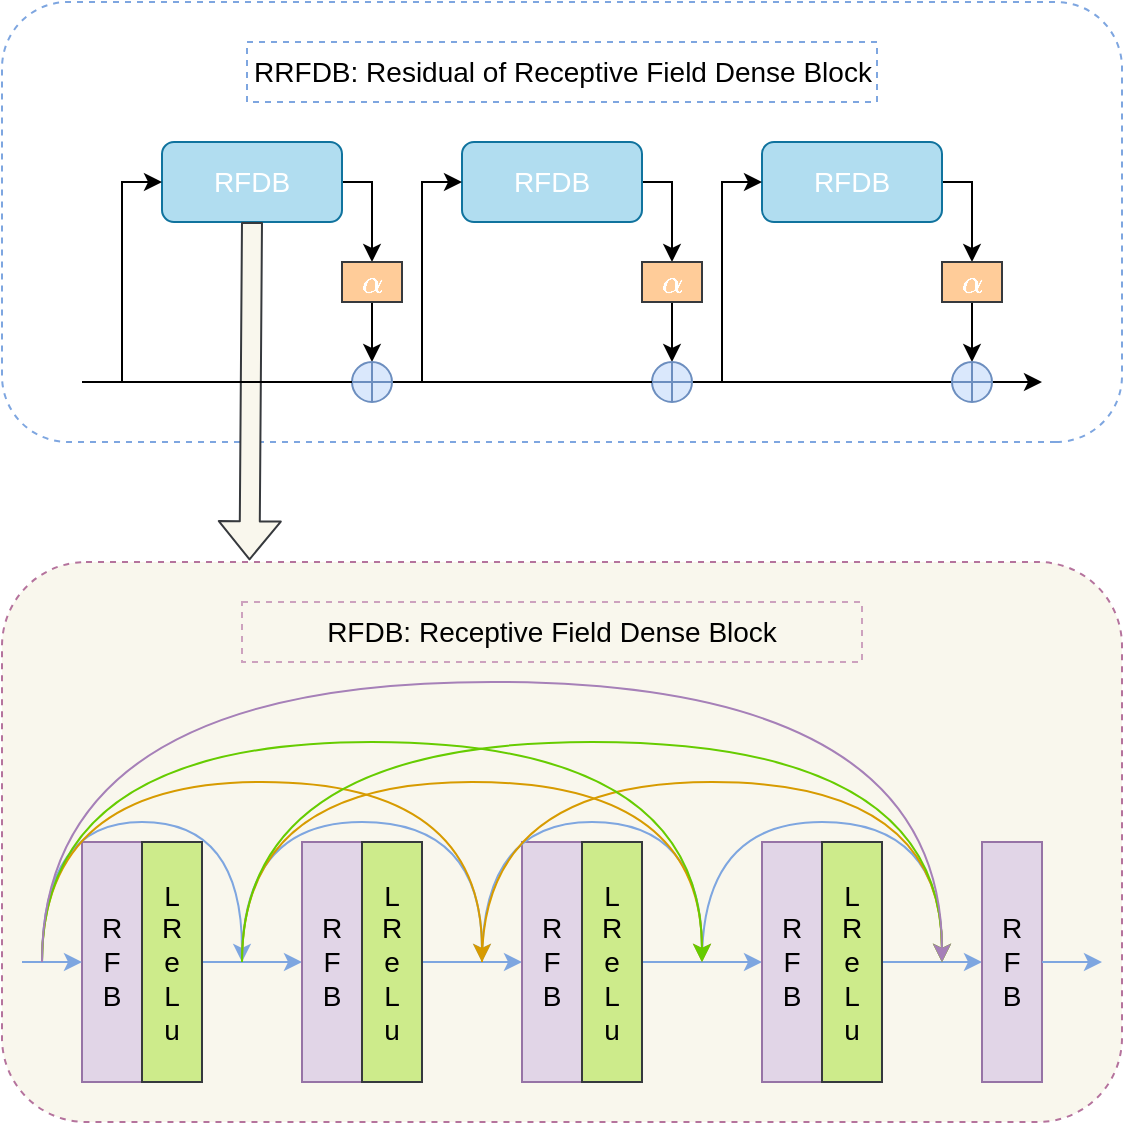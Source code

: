 <mxfile version="20.3.2" type="github">
  <diagram id="fFO03emj91WZiigiMA-z" name="第 1 页">
    <mxGraphModel dx="859" dy="468" grid="1" gridSize="10" guides="1" tooltips="1" connect="1" arrows="1" fold="1" page="1" pageScale="1" pageWidth="827" pageHeight="1169" math="1" shadow="0">
      <root>
        <mxCell id="0" />
        <mxCell id="1" parent="0" />
        <mxCell id="MKG76FOPYPv3-6Rtzddx-63" value="" style="rounded=1;whiteSpace=wrap;html=1;dashed=1;labelBackgroundColor=none;fontSize=14;fillColor=#F9F7ED;strokeColor=#B5739D;" parent="1" vertex="1">
          <mxGeometry x="40" y="340" width="560" height="280" as="geometry" />
        </mxCell>
        <mxCell id="MKG76FOPYPv3-6Rtzddx-26" value="" style="rounded=1;whiteSpace=wrap;html=1;dashed=1;flipH=1;flipV=1;labelBackgroundColor=none;strokeColor=#7EA6E0;" parent="1" vertex="1">
          <mxGeometry x="40" y="60" width="560" height="220" as="geometry" />
        </mxCell>
        <mxCell id="MKG76FOPYPv3-6Rtzddx-1" value="" style="endArrow=classic;html=1;rounded=0;startArrow=none;" parent="1" edge="1" source="m2Qj1bnmWQMWhRdCsjN2-5">
          <mxGeometry width="50" height="50" relative="1" as="geometry">
            <mxPoint x="80" y="250" as="sourcePoint" />
            <mxPoint x="560" y="250" as="targetPoint" />
          </mxGeometry>
        </mxCell>
        <mxCell id="MKG76FOPYPv3-6Rtzddx-13" style="edgeStyle=orthogonalEdgeStyle;rounded=0;orthogonalLoop=1;jettySize=auto;html=1;exitX=1;exitY=0.5;exitDx=0;exitDy=0;" parent="1" source="MKG76FOPYPv3-6Rtzddx-2" target="MKG76FOPYPv3-6Rtzddx-11" edge="1">
          <mxGeometry relative="1" as="geometry">
            <Array as="points">
              <mxPoint x="225" y="150" />
            </Array>
          </mxGeometry>
        </mxCell>
        <mxCell id="MKG76FOPYPv3-6Rtzddx-2" value="&lt;font color=&quot;#ffffff&quot; style=&quot;font-size: 14px;&quot;&gt;RFDB&lt;/font&gt;" style="rounded=1;whiteSpace=wrap;html=1;fillColor=#b1ddf0;strokeColor=#10739e;fontSize=14;" parent="1" vertex="1">
          <mxGeometry x="120" y="130" width="90" height="40" as="geometry" />
        </mxCell>
        <mxCell id="MKG76FOPYPv3-6Rtzddx-17" style="edgeStyle=orthogonalEdgeStyle;rounded=0;orthogonalLoop=1;jettySize=auto;html=1;entryX=0.5;entryY=0;entryDx=0;entryDy=0;" parent="1" source="MKG76FOPYPv3-6Rtzddx-3" target="MKG76FOPYPv3-6Rtzddx-16" edge="1">
          <mxGeometry relative="1" as="geometry">
            <Array as="points">
              <mxPoint x="375" y="150" />
            </Array>
          </mxGeometry>
        </mxCell>
        <mxCell id="MKG76FOPYPv3-6Rtzddx-3" value="&lt;font color=&quot;#ffffff&quot; style=&quot;font-size: 14px;&quot;&gt;RFDB&lt;/font&gt;" style="rounded=1;whiteSpace=wrap;html=1;fillColor=#b1ddf0;strokeColor=#10739e;fontSize=14;" parent="1" vertex="1">
          <mxGeometry x="270" y="130" width="90" height="40" as="geometry" />
        </mxCell>
        <mxCell id="MKG76FOPYPv3-6Rtzddx-19" style="edgeStyle=orthogonalEdgeStyle;rounded=0;orthogonalLoop=1;jettySize=auto;html=1;entryX=0.5;entryY=0;entryDx=0;entryDy=0;exitX=1;exitY=0.5;exitDx=0;exitDy=0;" parent="1" source="MKG76FOPYPv3-6Rtzddx-5" target="MKG76FOPYPv3-6Rtzddx-15" edge="1">
          <mxGeometry relative="1" as="geometry">
            <Array as="points">
              <mxPoint x="525" y="150" />
            </Array>
          </mxGeometry>
        </mxCell>
        <mxCell id="MKG76FOPYPv3-6Rtzddx-5" value="&lt;font color=&quot;#ffffff&quot; style=&quot;font-size: 14px;&quot;&gt;RFDB&lt;/font&gt;" style="rounded=1;whiteSpace=wrap;html=1;fillColor=#b1ddf0;strokeColor=#10739e;fontSize=14;" parent="1" vertex="1">
          <mxGeometry x="420" y="130" width="90" height="40" as="geometry" />
        </mxCell>
        <mxCell id="MKG76FOPYPv3-6Rtzddx-6" value="" style="endArrow=classic;html=1;rounded=0;entryX=0;entryY=0.5;entryDx=0;entryDy=0;" parent="1" target="MKG76FOPYPv3-6Rtzddx-2" edge="1">
          <mxGeometry width="50" height="50" relative="1" as="geometry">
            <mxPoint x="100" y="250" as="sourcePoint" />
            <mxPoint x="100" y="160" as="targetPoint" />
            <Array as="points">
              <mxPoint x="100" y="150" />
            </Array>
          </mxGeometry>
        </mxCell>
        <mxCell id="m2Qj1bnmWQMWhRdCsjN2-12" style="edgeStyle=orthogonalEdgeStyle;rounded=0;orthogonalLoop=1;jettySize=auto;html=1;entryX=0.5;entryY=0;entryDx=0;entryDy=0;" edge="1" parent="1" source="MKG76FOPYPv3-6Rtzddx-11" target="m2Qj1bnmWQMWhRdCsjN2-1">
          <mxGeometry relative="1" as="geometry" />
        </mxCell>
        <mxCell id="MKG76FOPYPv3-6Rtzddx-11" value="&lt;font color=&quot;#ffffff&quot;&gt;$$\alpha$$&lt;/font&gt;" style="rounded=1;whiteSpace=wrap;html=1;fillColor=#ffcc99;strokeColor=#36393d;fontSize=14;arcSize=0;" parent="1" vertex="1">
          <mxGeometry x="210" y="190" width="30" height="20" as="geometry" />
        </mxCell>
        <mxCell id="MKG76FOPYPv3-6Rtzddx-20" style="edgeStyle=orthogonalEdgeStyle;rounded=0;orthogonalLoop=1;jettySize=auto;html=1;exitX=0.5;exitY=1;exitDx=0;exitDy=0;startArrow=none;" parent="1" source="m2Qj1bnmWQMWhRdCsjN2-8" edge="1">
          <mxGeometry relative="1" as="geometry">
            <mxPoint x="525" y="240" as="targetPoint" />
          </mxGeometry>
        </mxCell>
        <mxCell id="m2Qj1bnmWQMWhRdCsjN2-15" style="edgeStyle=orthogonalEdgeStyle;rounded=0;orthogonalLoop=1;jettySize=auto;html=1;entryX=0.5;entryY=0;entryDx=0;entryDy=0;" edge="1" parent="1" source="MKG76FOPYPv3-6Rtzddx-15" target="m2Qj1bnmWQMWhRdCsjN2-8">
          <mxGeometry relative="1" as="geometry" />
        </mxCell>
        <mxCell id="MKG76FOPYPv3-6Rtzddx-15" value="&lt;font color=&quot;#ffffff&quot;&gt;$$\alpha$$&lt;/font&gt;" style="rounded=1;whiteSpace=wrap;html=1;fillColor=#ffcc99;strokeColor=#36393d;fontSize=14;arcSize=0;" parent="1" vertex="1">
          <mxGeometry x="510" y="190" width="30" height="20" as="geometry" />
        </mxCell>
        <mxCell id="m2Qj1bnmWQMWhRdCsjN2-14" style="edgeStyle=orthogonalEdgeStyle;rounded=0;orthogonalLoop=1;jettySize=auto;html=1;entryX=0.5;entryY=0;entryDx=0;entryDy=0;" edge="1" parent="1" source="MKG76FOPYPv3-6Rtzddx-16" target="m2Qj1bnmWQMWhRdCsjN2-5">
          <mxGeometry relative="1" as="geometry" />
        </mxCell>
        <mxCell id="MKG76FOPYPv3-6Rtzddx-16" value="&lt;font color=&quot;#ffffff&quot;&gt;$$\alpha$$&lt;/font&gt;" style="rounded=1;whiteSpace=wrap;html=1;fillColor=#ffcc99;strokeColor=#36393d;fontSize=14;arcSize=0;" parent="1" vertex="1">
          <mxGeometry x="360" y="190" width="30" height="20" as="geometry" />
        </mxCell>
        <mxCell id="MKG76FOPYPv3-6Rtzddx-24" value="" style="endArrow=classic;html=1;rounded=0;entryX=0;entryY=0.5;entryDx=0;entryDy=0;" parent="1" target="MKG76FOPYPv3-6Rtzddx-3" edge="1">
          <mxGeometry width="50" height="50" relative="1" as="geometry">
            <mxPoint x="250" y="250" as="sourcePoint" />
            <mxPoint x="290" y="290" as="targetPoint" />
            <Array as="points">
              <mxPoint x="250" y="150" />
            </Array>
          </mxGeometry>
        </mxCell>
        <mxCell id="MKG76FOPYPv3-6Rtzddx-25" value="" style="endArrow=classic;html=1;rounded=0;entryX=0;entryY=0.5;entryDx=0;entryDy=0;" parent="1" target="MKG76FOPYPv3-6Rtzddx-5" edge="1">
          <mxGeometry width="50" height="50" relative="1" as="geometry">
            <mxPoint x="400" y="250" as="sourcePoint" />
            <mxPoint x="480" y="260" as="targetPoint" />
            <Array as="points">
              <mxPoint x="400" y="150" />
            </Array>
          </mxGeometry>
        </mxCell>
        <mxCell id="MKG76FOPYPv3-6Rtzddx-27" value="&lt;font style=&quot;font-size: 14px;&quot;&gt;RRFDB: Residual of Receptive Field Dense Block&lt;/font&gt;" style="text;html=1;strokeColor=#7EA6E0;fillColor=none;align=center;verticalAlign=middle;whiteSpace=wrap;rounded=0;dashed=1;labelBackgroundColor=none;" parent="1" vertex="1">
          <mxGeometry x="162.5" y="80" width="315" height="30" as="geometry" />
        </mxCell>
        <mxCell id="MKG76FOPYPv3-6Rtzddx-29" value="R&lt;br style=&quot;font-size: 14px;&quot;&gt;F&lt;br style=&quot;font-size: 14px;&quot;&gt;B" style="rounded=0;whiteSpace=wrap;html=1;fillColor=#e1d5e7;strokeColor=#9673a6;fontSize=14;" parent="1" vertex="1">
          <mxGeometry x="80" y="480" width="30" height="120" as="geometry" />
        </mxCell>
        <mxCell id="MKG76FOPYPv3-6Rtzddx-40" style="edgeStyle=orthogonalEdgeStyle;rounded=0;orthogonalLoop=1;jettySize=auto;html=1;entryX=0;entryY=0.5;entryDx=0;entryDy=0;fontSize=14;strokeColor=#7EA6E0;" parent="1" source="MKG76FOPYPv3-6Rtzddx-30" target="MKG76FOPYPv3-6Rtzddx-31" edge="1">
          <mxGeometry relative="1" as="geometry" />
        </mxCell>
        <mxCell id="MKG76FOPYPv3-6Rtzddx-30" value="L&lt;br&gt;R&lt;br&gt;e&lt;br&gt;L&lt;br&gt;u" style="rounded=0;whiteSpace=wrap;html=1;fillColor=#cdeb8b;strokeColor=#36393d;fontSize=14;" parent="1" vertex="1">
          <mxGeometry x="110" y="480" width="30" height="120" as="geometry" />
        </mxCell>
        <mxCell id="MKG76FOPYPv3-6Rtzddx-31" value="R&lt;br style=&quot;font-size: 14px;&quot;&gt;F&lt;br style=&quot;font-size: 14px;&quot;&gt;B" style="rounded=0;whiteSpace=wrap;html=1;fillColor=#e1d5e7;strokeColor=#9673a6;fontSize=14;" parent="1" vertex="1">
          <mxGeometry x="190" y="480" width="30" height="120" as="geometry" />
        </mxCell>
        <mxCell id="MKG76FOPYPv3-6Rtzddx-41" style="edgeStyle=orthogonalEdgeStyle;rounded=0;orthogonalLoop=1;jettySize=auto;html=1;entryX=0;entryY=0.5;entryDx=0;entryDy=0;fontSize=14;strokeColor=#7EA6E0;" parent="1" source="MKG76FOPYPv3-6Rtzddx-32" target="MKG76FOPYPv3-6Rtzddx-33" edge="1">
          <mxGeometry relative="1" as="geometry" />
        </mxCell>
        <mxCell id="MKG76FOPYPv3-6Rtzddx-32" value="L&lt;br&gt;R&lt;br&gt;e&lt;br&gt;L&lt;br&gt;u" style="rounded=0;whiteSpace=wrap;html=1;fillColor=#cdeb8b;strokeColor=#36393d;fontSize=14;" parent="1" vertex="1">
          <mxGeometry x="220" y="480" width="30" height="120" as="geometry" />
        </mxCell>
        <mxCell id="MKG76FOPYPv3-6Rtzddx-33" value="R&lt;br style=&quot;font-size: 14px;&quot;&gt;F&lt;br style=&quot;font-size: 14px;&quot;&gt;B" style="rounded=0;whiteSpace=wrap;html=1;fillColor=#e1d5e7;strokeColor=#9673a6;fontSize=14;" parent="1" vertex="1">
          <mxGeometry x="300" y="480" width="30" height="120" as="geometry" />
        </mxCell>
        <mxCell id="MKG76FOPYPv3-6Rtzddx-42" style="edgeStyle=orthogonalEdgeStyle;rounded=0;orthogonalLoop=1;jettySize=auto;html=1;entryX=0;entryY=0.5;entryDx=0;entryDy=0;fontSize=14;strokeColor=#7EA6E0;" parent="1" source="MKG76FOPYPv3-6Rtzddx-34" target="MKG76FOPYPv3-6Rtzddx-35" edge="1">
          <mxGeometry relative="1" as="geometry" />
        </mxCell>
        <mxCell id="MKG76FOPYPv3-6Rtzddx-34" value="L&lt;br&gt;R&lt;br&gt;e&lt;br&gt;L&lt;br&gt;u" style="rounded=0;whiteSpace=wrap;html=1;fillColor=#cdeb8b;strokeColor=#36393d;fontSize=14;" parent="1" vertex="1">
          <mxGeometry x="330" y="480" width="30" height="120" as="geometry" />
        </mxCell>
        <mxCell id="MKG76FOPYPv3-6Rtzddx-35" value="R&lt;br style=&quot;font-size: 14px;&quot;&gt;F&lt;br style=&quot;font-size: 14px;&quot;&gt;B" style="rounded=0;whiteSpace=wrap;html=1;fillColor=#e1d5e7;strokeColor=#9673a6;fontSize=14;" parent="1" vertex="1">
          <mxGeometry x="420" y="480" width="30" height="120" as="geometry" />
        </mxCell>
        <mxCell id="MKG76FOPYPv3-6Rtzddx-43" style="edgeStyle=orthogonalEdgeStyle;rounded=0;orthogonalLoop=1;jettySize=auto;html=1;entryX=0;entryY=0.5;entryDx=0;entryDy=0;fontSize=14;strokeColor=#7EA6E0;" parent="1" source="MKG76FOPYPv3-6Rtzddx-36" target="MKG76FOPYPv3-6Rtzddx-37" edge="1">
          <mxGeometry relative="1" as="geometry" />
        </mxCell>
        <mxCell id="MKG76FOPYPv3-6Rtzddx-36" value="L&lt;br&gt;R&lt;br&gt;e&lt;br&gt;L&lt;br&gt;u" style="rounded=0;whiteSpace=wrap;html=1;fillColor=#cdeb8b;strokeColor=#36393d;fontSize=14;" parent="1" vertex="1">
          <mxGeometry x="450" y="480" width="30" height="120" as="geometry" />
        </mxCell>
        <mxCell id="MKG76FOPYPv3-6Rtzddx-37" value="R&lt;br style=&quot;font-size: 14px;&quot;&gt;F&lt;br style=&quot;font-size: 14px;&quot;&gt;B" style="rounded=0;whiteSpace=wrap;html=1;fillColor=#e1d5e7;strokeColor=#9673a6;fontSize=14;" parent="1" vertex="1">
          <mxGeometry x="530" y="480" width="30" height="120" as="geometry" />
        </mxCell>
        <mxCell id="MKG76FOPYPv3-6Rtzddx-44" value="" style="endArrow=classic;html=1;rounded=0;fontSize=14;entryX=0;entryY=0.5;entryDx=0;entryDy=0;strokeColor=#7EA6E0;" parent="1" target="MKG76FOPYPv3-6Rtzddx-29" edge="1">
          <mxGeometry width="50" height="50" relative="1" as="geometry">
            <mxPoint x="50" y="540" as="sourcePoint" />
            <mxPoint x="80" y="490" as="targetPoint" />
          </mxGeometry>
        </mxCell>
        <mxCell id="MKG76FOPYPv3-6Rtzddx-46" value="" style="endArrow=classic;html=1;rounded=0;fontSize=14;exitX=1;exitY=0.5;exitDx=0;exitDy=0;strokeColor=#7EA6E0;" parent="1" source="MKG76FOPYPv3-6Rtzddx-37" edge="1">
          <mxGeometry width="50" height="50" relative="1" as="geometry">
            <mxPoint x="580" y="690" as="sourcePoint" />
            <mxPoint x="590" y="540" as="targetPoint" />
          </mxGeometry>
        </mxCell>
        <mxCell id="MKG76FOPYPv3-6Rtzddx-47" value="" style="endArrow=classic;html=1;rounded=0;fontSize=14;edgeStyle=orthogonalEdgeStyle;curved=1;fillColor=#cce5ff;strokeColor=#7EA6E0;" parent="1" edge="1">
          <mxGeometry width="50" height="50" relative="1" as="geometry">
            <mxPoint x="60" y="540" as="sourcePoint" />
            <mxPoint x="160" y="540" as="targetPoint" />
            <Array as="points">
              <mxPoint x="60" y="470" />
              <mxPoint x="160" y="470" />
            </Array>
          </mxGeometry>
        </mxCell>
        <mxCell id="MKG76FOPYPv3-6Rtzddx-51" value="" style="endArrow=classic;html=1;rounded=0;fontSize=14;strokeColor=#7EA6E0;curved=1;edgeStyle=orthogonalEdgeStyle;" parent="1" edge="1">
          <mxGeometry width="50" height="50" relative="1" as="geometry">
            <mxPoint x="160" y="540" as="sourcePoint" />
            <mxPoint x="280" y="540" as="targetPoint" />
            <Array as="points">
              <mxPoint x="160" y="470" />
              <mxPoint x="280" y="470" />
            </Array>
          </mxGeometry>
        </mxCell>
        <mxCell id="MKG76FOPYPv3-6Rtzddx-52" value="" style="endArrow=classic;html=1;rounded=0;fontSize=14;strokeColor=#7EA6E0;curved=1;edgeStyle=orthogonalEdgeStyle;" parent="1" edge="1">
          <mxGeometry width="50" height="50" relative="1" as="geometry">
            <mxPoint x="280" y="540" as="sourcePoint" />
            <mxPoint x="390" y="540" as="targetPoint" />
            <Array as="points">
              <mxPoint x="280" y="470" />
              <mxPoint x="390" y="470" />
            </Array>
          </mxGeometry>
        </mxCell>
        <mxCell id="MKG76FOPYPv3-6Rtzddx-53" value="" style="endArrow=classic;html=1;rounded=0;fontSize=14;strokeColor=#7EA6E0;curved=1;edgeStyle=orthogonalEdgeStyle;" parent="1" edge="1">
          <mxGeometry width="50" height="50" relative="1" as="geometry">
            <mxPoint x="390" y="540" as="sourcePoint" />
            <mxPoint x="510" y="540" as="targetPoint" />
            <Array as="points">
              <mxPoint x="390" y="470" />
              <mxPoint x="510" y="470" />
            </Array>
          </mxGeometry>
        </mxCell>
        <mxCell id="MKG76FOPYPv3-6Rtzddx-54" value="" style="endArrow=classic;html=1;fontSize=14;strokeColor=#D79B00;edgeStyle=orthogonalEdgeStyle;curved=1;" parent="1" edge="1">
          <mxGeometry width="50" height="50" relative="1" as="geometry">
            <mxPoint x="60" y="540" as="sourcePoint" />
            <mxPoint x="280" y="540" as="targetPoint" />
            <Array as="points">
              <mxPoint x="60" y="450" />
              <mxPoint x="280" y="450" />
            </Array>
          </mxGeometry>
        </mxCell>
        <mxCell id="MKG76FOPYPv3-6Rtzddx-55" value="" style="endArrow=classic;html=1;fontSize=14;strokeColor=#D79B00;curved=1;edgeStyle=orthogonalEdgeStyle;" parent="1" edge="1">
          <mxGeometry width="50" height="50" relative="1" as="geometry">
            <mxPoint x="160" y="540" as="sourcePoint" />
            <mxPoint x="390" y="540" as="targetPoint" />
            <Array as="points">
              <mxPoint x="160" y="450" />
              <mxPoint x="390" y="450" />
            </Array>
          </mxGeometry>
        </mxCell>
        <mxCell id="MKG76FOPYPv3-6Rtzddx-57" value="" style="endArrow=classic;html=1;fontSize=14;strokeColor=#D79B00;curved=1;edgeStyle=orthogonalEdgeStyle;" parent="1" edge="1">
          <mxGeometry width="50" height="50" relative="1" as="geometry">
            <mxPoint x="280" y="540" as="sourcePoint" />
            <mxPoint x="510" y="540" as="targetPoint" />
            <Array as="points">
              <mxPoint x="280" y="450" />
              <mxPoint x="510" y="450" />
            </Array>
          </mxGeometry>
        </mxCell>
        <mxCell id="MKG76FOPYPv3-6Rtzddx-58" value="" style="endArrow=classic;html=1;fontSize=14;strokeColor=#66CC00;curved=1;fillColor=#cdeb8b;edgeStyle=orthogonalEdgeStyle;" parent="1" edge="1">
          <mxGeometry width="50" height="50" relative="1" as="geometry">
            <mxPoint x="60" y="540" as="sourcePoint" />
            <mxPoint x="390" y="540" as="targetPoint" />
            <Array as="points">
              <mxPoint x="60" y="430" />
              <mxPoint x="390" y="430" />
            </Array>
          </mxGeometry>
        </mxCell>
        <mxCell id="MKG76FOPYPv3-6Rtzddx-59" value="" style="endArrow=classic;html=1;fontSize=14;strokeColor=#66CC00;curved=1;edgeStyle=orthogonalEdgeStyle;" parent="1" edge="1">
          <mxGeometry width="50" height="50" relative="1" as="geometry">
            <mxPoint x="160" y="540" as="sourcePoint" />
            <mxPoint x="510" y="540" as="targetPoint" />
            <Array as="points">
              <mxPoint x="160" y="430" />
              <mxPoint x="510" y="430" />
            </Array>
          </mxGeometry>
        </mxCell>
        <mxCell id="MKG76FOPYPv3-6Rtzddx-60" value="" style="endArrow=classic;html=1;fontSize=14;strokeColor=#A680B8;curved=1;edgeStyle=orthogonalEdgeStyle;" parent="1" edge="1">
          <mxGeometry width="50" height="50" relative="1" as="geometry">
            <mxPoint x="60" y="540" as="sourcePoint" />
            <mxPoint x="510" y="540" as="targetPoint" />
            <Array as="points">
              <mxPoint x="60" y="400" />
              <mxPoint x="510" y="400" />
            </Array>
          </mxGeometry>
        </mxCell>
        <mxCell id="MKG76FOPYPv3-6Rtzddx-64" value="&lt;font style=&quot;font-size: 14px;&quot;&gt;RFDB: Receptive Field Dense Block&lt;/font&gt;" style="text;html=1;strokeColor=#CDA2BE;fillColor=none;align=center;verticalAlign=middle;whiteSpace=wrap;rounded=0;dashed=1;labelBackgroundColor=none;" parent="1" vertex="1">
          <mxGeometry x="160" y="360" width="310" height="30" as="geometry" />
        </mxCell>
        <mxCell id="MKG76FOPYPv3-6Rtzddx-65" value="" style="shape=flexArrow;endArrow=classic;html=1;fontSize=14;strokeColor=#36393d;curved=1;exitX=0.5;exitY=1;exitDx=0;exitDy=0;fillColor=#F9F7ED;entryX=0.221;entryY=-0.003;entryDx=0;entryDy=0;entryPerimeter=0;" parent="1" source="MKG76FOPYPv3-6Rtzddx-2" target="MKG76FOPYPv3-6Rtzddx-63" edge="1">
          <mxGeometry width="50" height="50" relative="1" as="geometry">
            <mxPoint x="150" y="250" as="sourcePoint" />
            <mxPoint x="165" y="320" as="targetPoint" />
          </mxGeometry>
        </mxCell>
        <mxCell id="m2Qj1bnmWQMWhRdCsjN2-8" value="" style="shape=orEllipse;perimeter=ellipsePerimeter;whiteSpace=wrap;html=1;backgroundOutline=1;fillColor=#dae8fc;strokeColor=#6c8ebf;" vertex="1" parent="1">
          <mxGeometry x="515" y="240" width="20" height="20" as="geometry" />
        </mxCell>
        <mxCell id="m2Qj1bnmWQMWhRdCsjN2-5" value="" style="shape=orEllipse;perimeter=ellipsePerimeter;whiteSpace=wrap;html=1;backgroundOutline=1;fillColor=#dae8fc;strokeColor=#6c8ebf;" vertex="1" parent="1">
          <mxGeometry x="365" y="240" width="20" height="20" as="geometry" />
        </mxCell>
        <mxCell id="m2Qj1bnmWQMWhRdCsjN2-10" value="" style="endArrow=none;html=1;rounded=0;startArrow=none;" edge="1" parent="1" source="m2Qj1bnmWQMWhRdCsjN2-1" target="m2Qj1bnmWQMWhRdCsjN2-5">
          <mxGeometry width="50" height="50" relative="1" as="geometry">
            <mxPoint x="80" y="250" as="sourcePoint" />
            <mxPoint x="560.0" y="250" as="targetPoint" />
          </mxGeometry>
        </mxCell>
        <mxCell id="m2Qj1bnmWQMWhRdCsjN2-1" value="" style="shape=orEllipse;perimeter=ellipsePerimeter;whiteSpace=wrap;html=1;backgroundOutline=1;fillColor=#dae8fc;strokeColor=#6c8ebf;" vertex="1" parent="1">
          <mxGeometry x="215" y="240" width="20" height="20" as="geometry" />
        </mxCell>
        <mxCell id="m2Qj1bnmWQMWhRdCsjN2-11" value="" style="endArrow=none;html=1;rounded=0;" edge="1" parent="1" target="m2Qj1bnmWQMWhRdCsjN2-1">
          <mxGeometry width="50" height="50" relative="1" as="geometry">
            <mxPoint x="80" y="250" as="sourcePoint" />
            <mxPoint x="365.0" y="250" as="targetPoint" />
          </mxGeometry>
        </mxCell>
      </root>
    </mxGraphModel>
  </diagram>
</mxfile>
